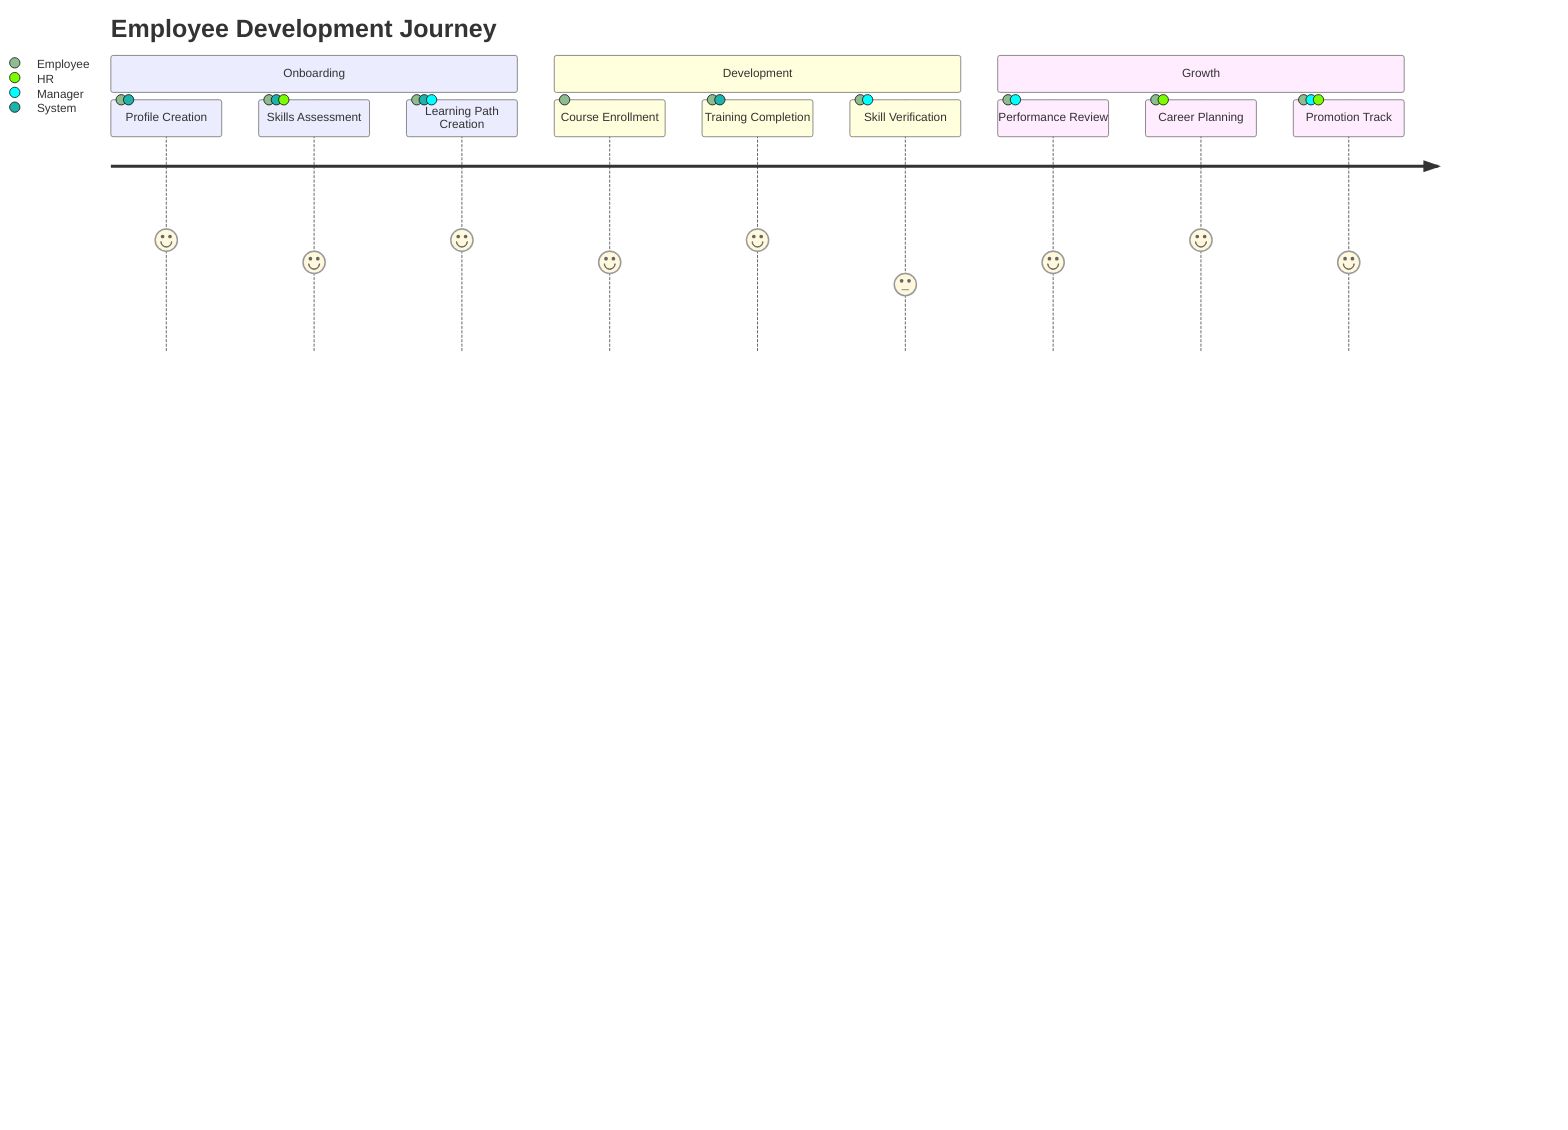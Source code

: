 journey
    title Employee Development Journey
    section Onboarding
      Profile Creation: 5: Employee, System
      Skills Assessment: 4: Employee, System, HR
      Learning Path Creation: 5: Employee, System, Manager
    section Development
      Course Enrollment: 4: Employee
      Training Completion: 5: Employee, System
      Skill Verification: 3: Employee, Manager
    section Growth
      Performance Review: 4: Employee, Manager
      Career Planning: 5: Employee, HR
      Promotion Track: 4: Employee, Manager, HR